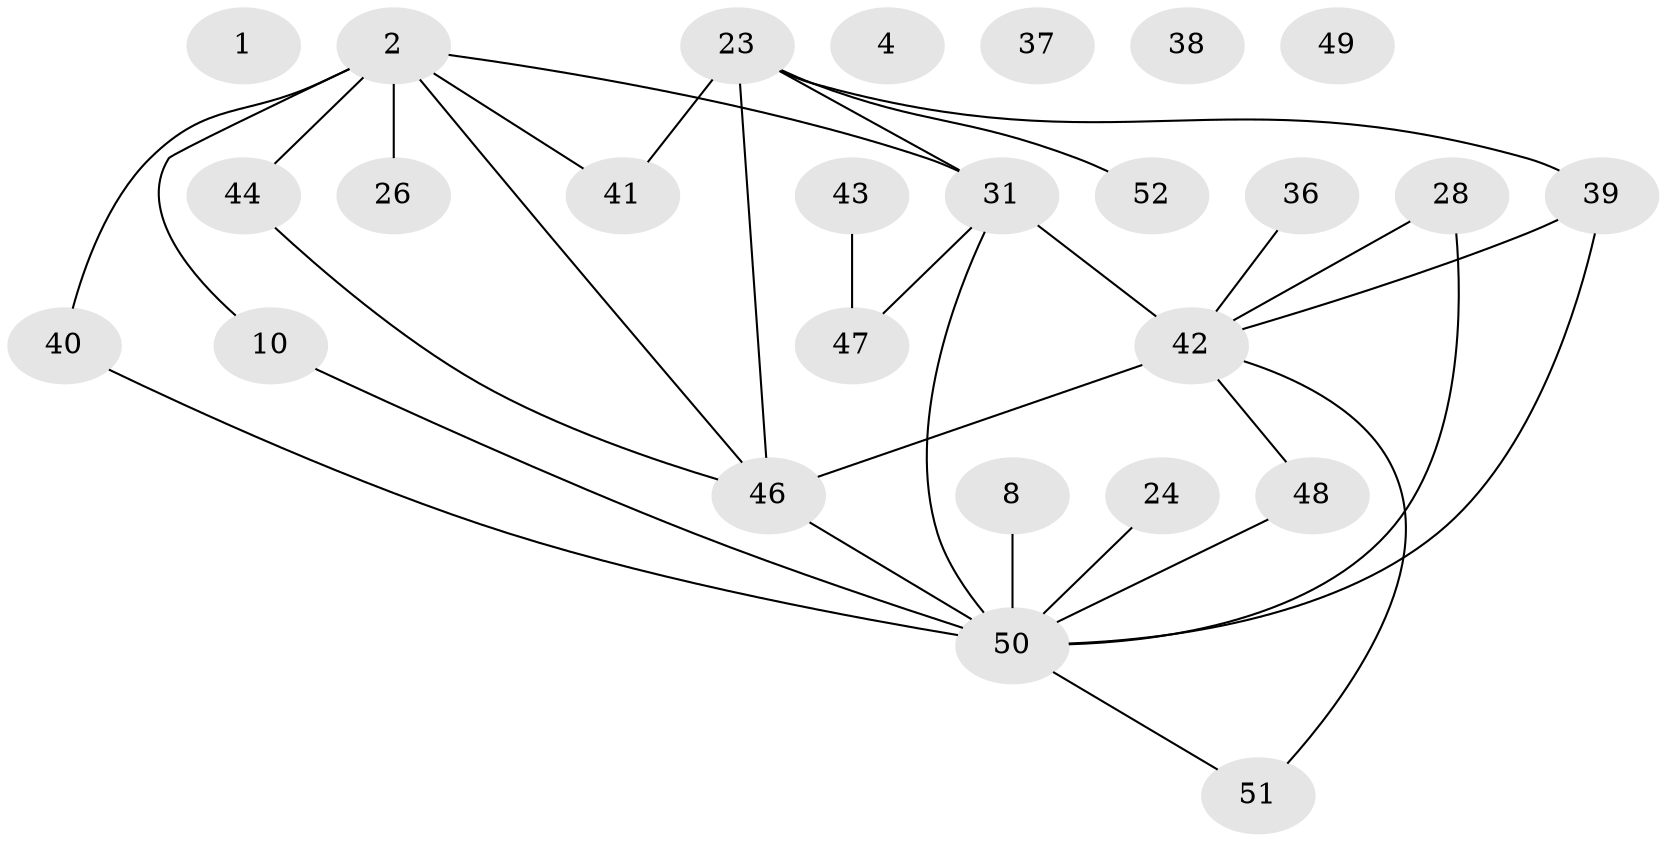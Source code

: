 // original degree distribution, {0: 0.09615384615384616, 9: 0.019230769230769232, 4: 0.25, 2: 0.28846153846153844, 1: 0.15384615384615385, 3: 0.09615384615384616, 5: 0.07692307692307693, 6: 0.019230769230769232}
// Generated by graph-tools (version 1.1) at 2025/40/03/09/25 04:40:23]
// undirected, 26 vertices, 32 edges
graph export_dot {
graph [start="1"]
  node [color=gray90,style=filled];
  1;
  2;
  4;
  8 [super="+6"];
  10;
  23 [super="+19+20"];
  24;
  26;
  28 [super="+16"];
  31 [super="+5"];
  36;
  37;
  38;
  39;
  40;
  41;
  42 [super="+34"];
  43 [super="+27"];
  44 [super="+21"];
  46 [super="+33+45"];
  47;
  48;
  49;
  50 [super="+12+30+35"];
  51;
  52;
  2 -- 10;
  2 -- 26;
  2 -- 31 [weight=2];
  2 -- 40;
  2 -- 41;
  2 -- 44 [weight=2];
  2 -- 46;
  8 -- 50;
  10 -- 50;
  23 -- 31 [weight=2];
  23 -- 52;
  23 -- 39;
  23 -- 41;
  23 -- 46 [weight=4];
  24 -- 50;
  28 -- 42;
  28 -- 50;
  31 -- 42 [weight=2];
  31 -- 47;
  31 -- 50;
  36 -- 42;
  39 -- 42;
  39 -- 50 [weight=2];
  40 -- 50;
  42 -- 48;
  42 -- 51;
  42 -- 46 [weight=3];
  43 -- 47;
  44 -- 46;
  46 -- 50 [weight=3];
  48 -- 50;
  50 -- 51;
}
